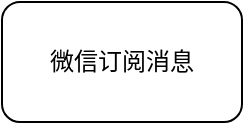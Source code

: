 <mxfile version="13.10.6" type="github">
  <diagram id="HLZmMXMrAOOKduDlQ1tQ" name="Page-1">
    <mxGraphModel dx="1298" dy="843" grid="1" gridSize="10" guides="1" tooltips="1" connect="1" arrows="1" fold="1" page="1" pageScale="1" pageWidth="827" pageHeight="1169" math="0" shadow="0">
      <root>
        <mxCell id="0" />
        <mxCell id="1" parent="0" />
        <mxCell id="-TVGDf_BO1ze9uyu518d-2" value="微信订阅消息" style="rounded=1;whiteSpace=wrap;html=1;" vertex="1" parent="1">
          <mxGeometry x="370" y="160" width="120" height="60" as="geometry" />
        </mxCell>
      </root>
    </mxGraphModel>
  </diagram>
</mxfile>
